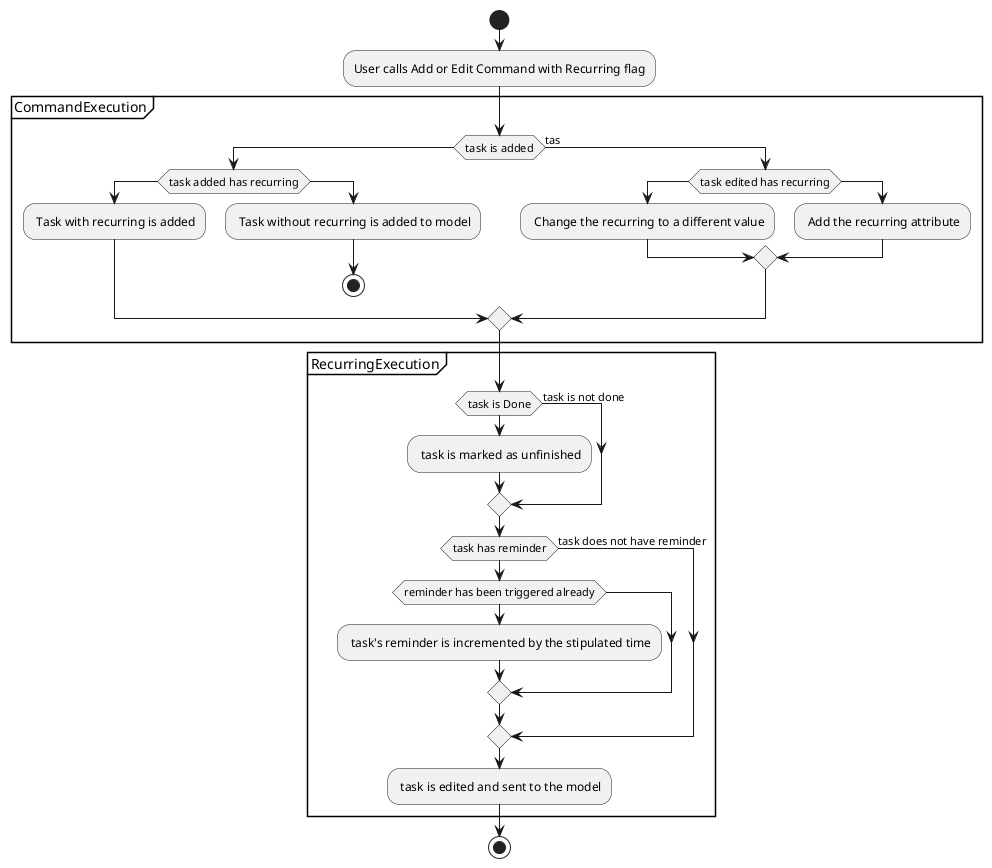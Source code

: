 @startuml
start
:User calls Add or Edit Command with Recurring flag;


partition CommandExecution {
    if (task is added) then
        if (task added has recurring) then
            : Task with recurring is added;
        else
            : Task without recurring is added to model;
            stop;
        endif
    else (tas)
        if (task edited has recurring) then
            : Change the recurring to a different value;
        else
            : Add the recurring attribute;
        endif
    endif
}

partition RecurringExecution {
    if (task is Done) then
        : task is marked as unfinished;
    else (task is not done)
    endif

    if (task has reminder) then
        if (reminder has been triggered already) then
        : task's reminder is incremented by the stipulated time;
        endif
    else (task does not have reminder)
    endif

    : task is edited and sent to the model;
}

stop;
@enduml

